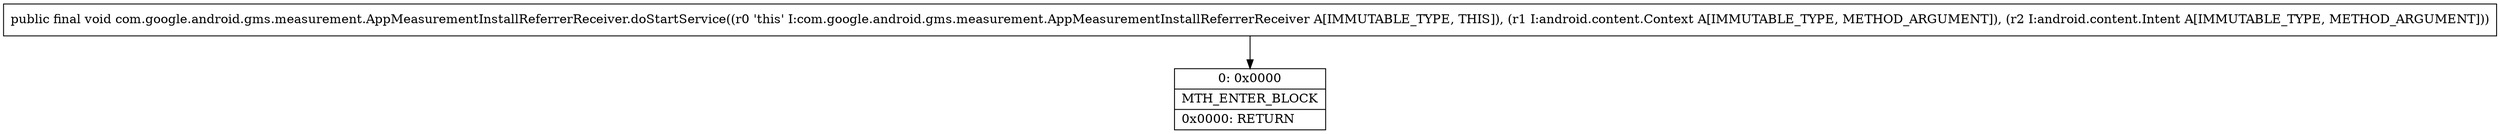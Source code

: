 digraph "CFG forcom.google.android.gms.measurement.AppMeasurementInstallReferrerReceiver.doStartService(Landroid\/content\/Context;Landroid\/content\/Intent;)V" {
Node_0 [shape=record,label="{0\:\ 0x0000|MTH_ENTER_BLOCK\l|0x0000: RETURN   \l}"];
MethodNode[shape=record,label="{public final void com.google.android.gms.measurement.AppMeasurementInstallReferrerReceiver.doStartService((r0 'this' I:com.google.android.gms.measurement.AppMeasurementInstallReferrerReceiver A[IMMUTABLE_TYPE, THIS]), (r1 I:android.content.Context A[IMMUTABLE_TYPE, METHOD_ARGUMENT]), (r2 I:android.content.Intent A[IMMUTABLE_TYPE, METHOD_ARGUMENT])) }"];
MethodNode -> Node_0;
}

